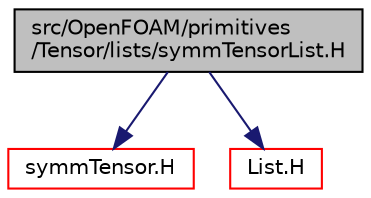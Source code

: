 digraph "src/OpenFOAM/primitives/Tensor/lists/symmTensorList.H"
{
  bgcolor="transparent";
  edge [fontname="Helvetica",fontsize="10",labelfontname="Helvetica",labelfontsize="10"];
  node [fontname="Helvetica",fontsize="10",shape=record];
  Node0 [label="src/OpenFOAM/primitives\l/Tensor/lists/symmTensorList.H",height=0.2,width=0.4,color="black", fillcolor="grey75", style="filled", fontcolor="black"];
  Node0 -> Node1 [color="midnightblue",fontsize="10",style="solid",fontname="Helvetica"];
  Node1 [label="symmTensor.H",height=0.2,width=0.4,color="red",URL="$a13559.html"];
  Node0 -> Node65 [color="midnightblue",fontsize="10",style="solid",fontname="Helvetica"];
  Node65 [label="List.H",height=0.2,width=0.4,color="red",URL="$a09368.html"];
}
